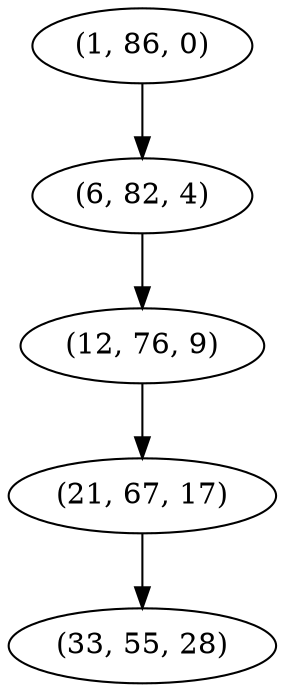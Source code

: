 digraph tree {
    "(1, 86, 0)";
    "(6, 82, 4)";
    "(12, 76, 9)";
    "(21, 67, 17)";
    "(33, 55, 28)";
    "(1, 86, 0)" -> "(6, 82, 4)";
    "(6, 82, 4)" -> "(12, 76, 9)";
    "(12, 76, 9)" -> "(21, 67, 17)";
    "(21, 67, 17)" -> "(33, 55, 28)";
}
